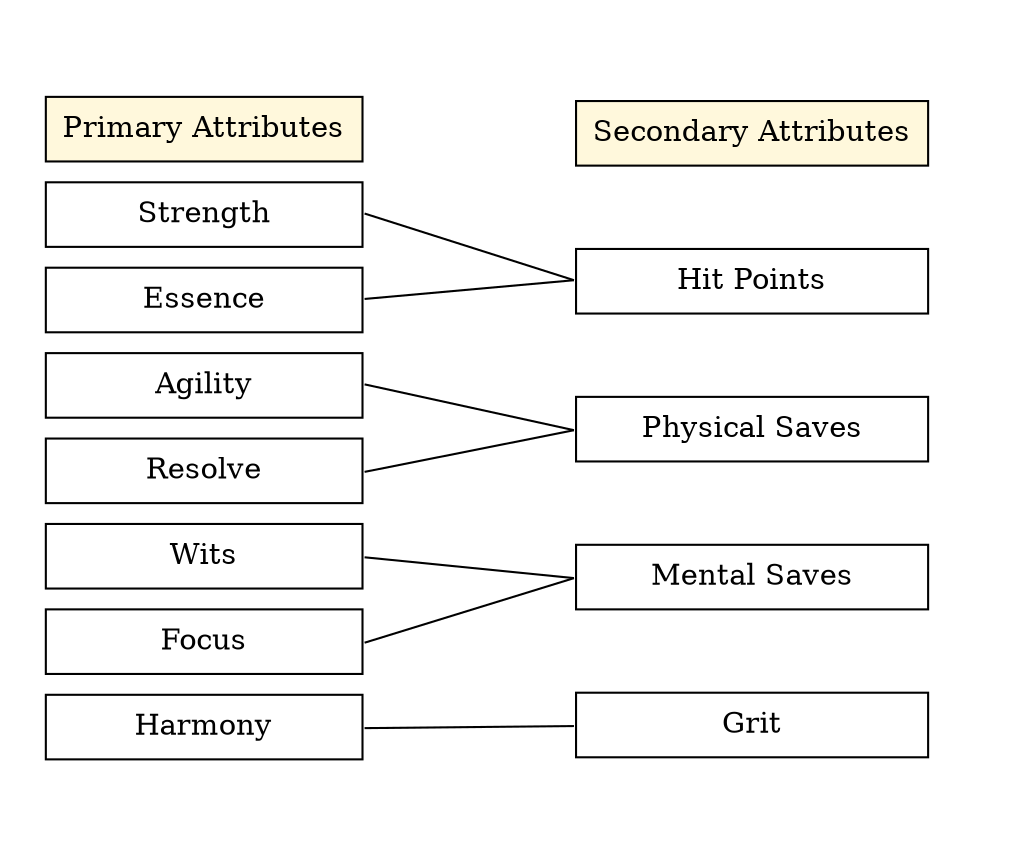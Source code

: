 digraph G {
  rankdir="LR"
  splines=line
  node [ shape=record ]
  edge [ arrowhead=none; ]


primary [shape=plaintext; label=<
<TABLE BORDER="0" CELLBORDER="1" CELLSPACING="10" CELLPADDING="7">

  <TR><TD PORT="header" BGCOLOR="cornsilk">Primary Attributes</TD></TR>

  <TR><TD PORT="Strength">Strength</TD></TR>
  <TR><TD PORT="Essence">Essence</TD></TR>
  <TR><TD PORT="Agility">Agility</TD></TR>
  <TR><TD PORT="Resolve">Resolve</TD></TR>
  <TR><TD PORT="Wits">Wits</TD></TR>
  <TR><TD PORT="Focus">Focus</TD></TR>
  <TR><TD PORT="Harmony">Harmony</TD></TR>
</TABLE>>];

secondary [shape=plaintext; label=<
<TABLE BORDER="0" CELLBORDER="1" CELLSPACING="40" CELLPADDING="7">

  <TR><TD PORT="header" BGCOLOR="cornsilk">Secondary Attributes</TD></TR>

  <TR><TD PORT="HP">Hit Points</TD></TR>
  <TR><TD PORT="PS">Physical Saves</TD></TR>
  <TR><TD PORT="MS">Mental Saves</TD></TR>
  <TR><TD PORT="GR">Grit</TD></TR>
</TABLE>>];


  primary:header -> secondary:header [ style=invis ]

  primary:Strength ->  secondary:HP
  primary:Essence -> secondary:HP
  primary:Agility ->  secondary:PS
  primary:Resolve -> secondary:PS
  primary:Wits ->  secondary:MS
  primary:Focus -> secondary:MS
  primary:Harmony ->  secondary:GR

}